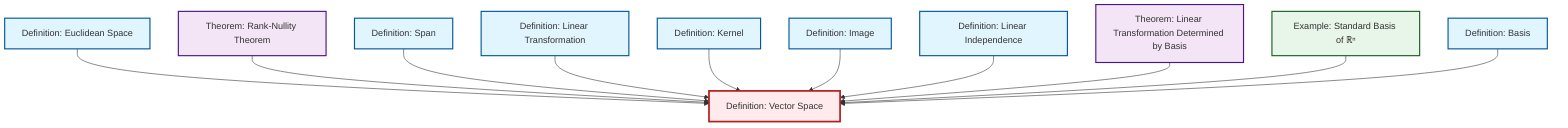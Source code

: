 graph TD
    classDef definition fill:#e1f5fe,stroke:#01579b,stroke-width:2px
    classDef theorem fill:#f3e5f5,stroke:#4a148c,stroke-width:2px
    classDef axiom fill:#fff3e0,stroke:#e65100,stroke-width:2px
    classDef example fill:#e8f5e9,stroke:#1b5e20,stroke-width:2px
    classDef current fill:#ffebee,stroke:#b71c1c,stroke-width:3px
    def-span["Definition: Span"]:::definition
    thm-rank-nullity["Theorem: Rank-Nullity Theorem"]:::theorem
    thm-linear-transformation-basis["Theorem: Linear Transformation Determined by Basis"]:::theorem
    def-basis["Definition: Basis"]:::definition
    def-linear-independence["Definition: Linear Independence"]:::definition
    def-kernel["Definition: Kernel"]:::definition
    def-linear-transformation["Definition: Linear Transformation"]:::definition
    ex-standard-basis-rn["Example: Standard Basis of ℝⁿ"]:::example
    def-vector-space["Definition: Vector Space"]:::definition
    def-image["Definition: Image"]:::definition
    def-euclidean-space["Definition: Euclidean Space"]:::definition
    def-euclidean-space --> def-vector-space
    thm-rank-nullity --> def-vector-space
    def-span --> def-vector-space
    def-linear-transformation --> def-vector-space
    def-kernel --> def-vector-space
    def-image --> def-vector-space
    def-linear-independence --> def-vector-space
    thm-linear-transformation-basis --> def-vector-space
    ex-standard-basis-rn --> def-vector-space
    def-basis --> def-vector-space
    class def-vector-space current